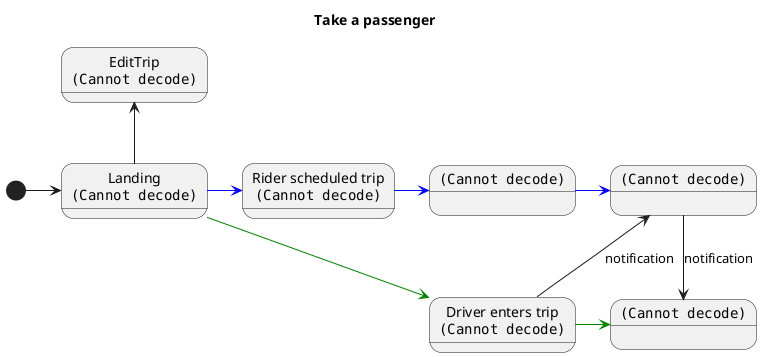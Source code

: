 @startuml

title Take a passenger

state "EditTrip\n<img:mvp-flow/mui-editTrip.png>" as editTrip

state "Landing\n<img:mvp-flow/mui-landing.png>" as landing
state "Rider scheduled trip\n<img:mvp-flow/uc3-assureTrips.png>" as riderTrips
state "<img:mvp-flow/uc9-notifications.png>" as notifications
state "<img:mvp-flow/uc9-showRide.png>" as showRide

state "Driver enters trip\n<img:mvp-flow/uc9-driverTrip.png>" as driverTrip
state "<img:mvp-flow/uc9-acceptRequest.png>" as acceptRequest

[*] -> landing
landing -up-> editTrip
landing -[#blue]> riderTrips
riderTrips -[#blue]> notifications
notifications -[#blue]> showRide

landing -down[#green]-> driverTrip
driverTrip -up-> showRide: notification
driverTrip -[#green]> acceptRequest

showRide -down-> acceptRequest: notification


@enduml
